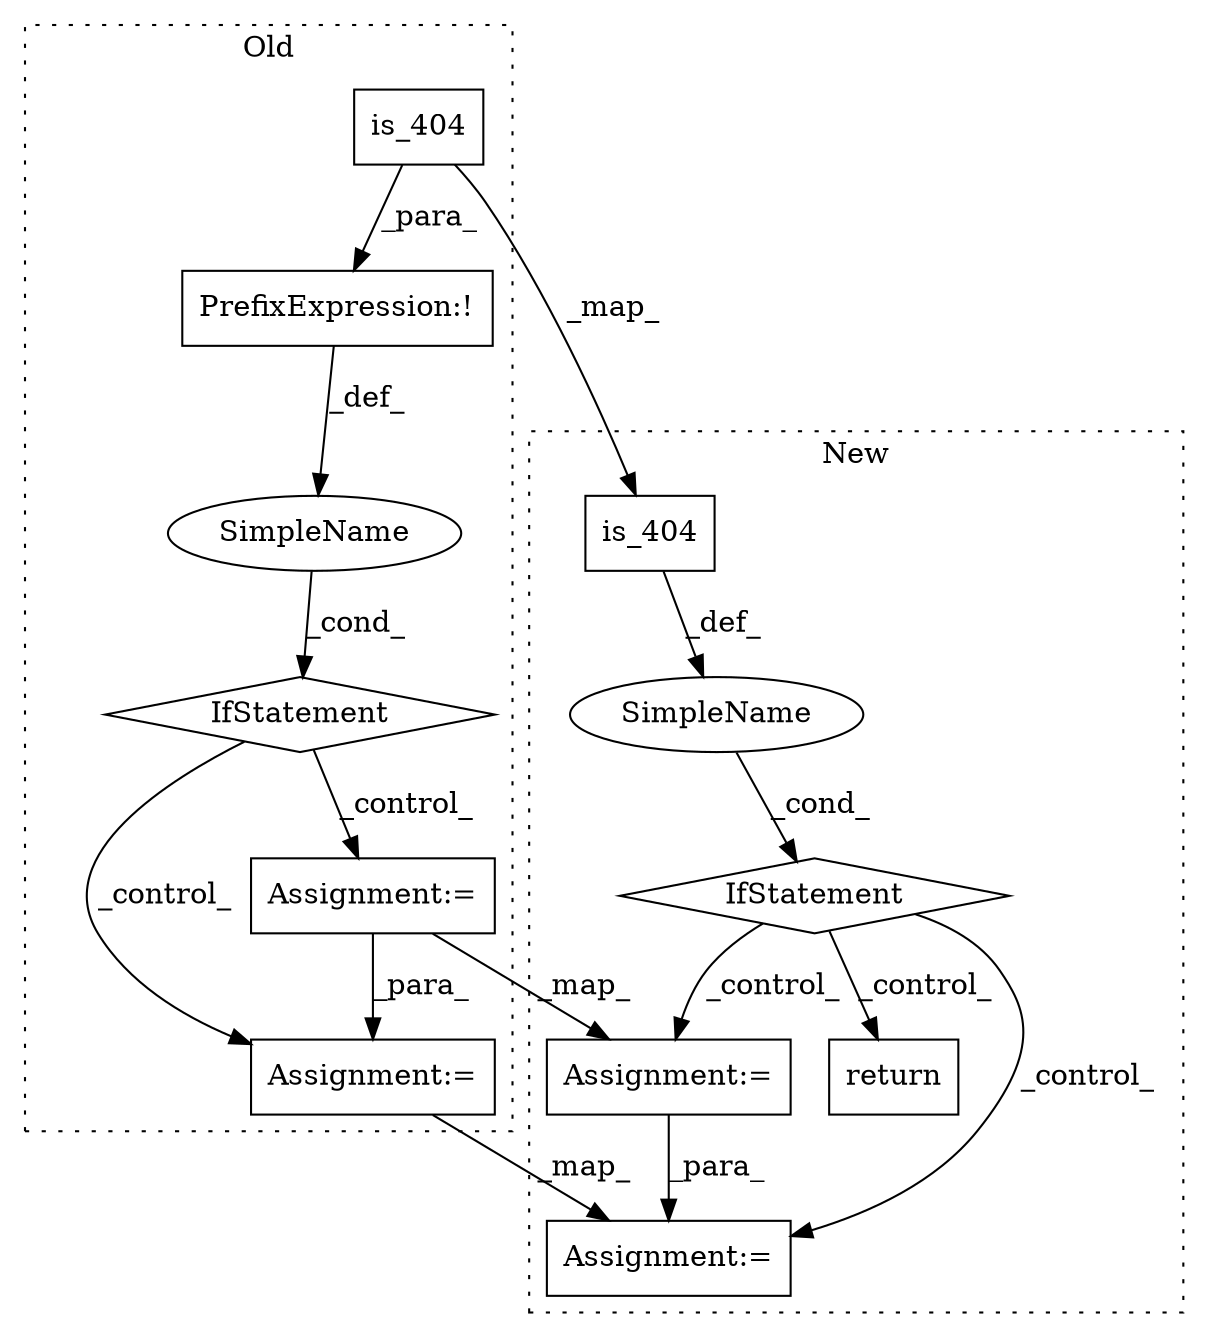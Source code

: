 digraph G {
subgraph cluster0 {
1 [label="is_404" a="32" s="1727,1750" l="7,1" shape="box"];
3 [label="PrefixExpression:!" a="38" s="1726" l="1" shape="box"];
5 [label="IfStatement" a="25" s="1722,1751" l="4,2" shape="diamond"];
8 [label="SimpleName" a="42" s="" l="" shape="ellipse"];
9 [label="Assignment:=" a="7" s="1822" l="1" shape="box"];
11 [label="Assignment:=" a="7" s="1888" l="1" shape="box"];
label = "Old";
style="dotted";
}
subgraph cluster1 {
2 [label="is_404" a="32" s="1802,1825" l="7,1" shape="box"];
4 [label="return" a="41" s="1836" l="7" shape="box"];
6 [label="IfStatement" a="25" s="1798,1826" l="4,2" shape="diamond"];
7 [label="SimpleName" a="42" s="" l="" shape="ellipse"];
10 [label="Assignment:=" a="7" s="1913" l="1" shape="box"];
12 [label="Assignment:=" a="7" s="1977" l="1" shape="box"];
label = "New";
style="dotted";
}
1 -> 3 [label="_para_"];
1 -> 2 [label="_map_"];
2 -> 7 [label="_def_"];
3 -> 8 [label="_def_"];
5 -> 9 [label="_control_"];
5 -> 11 [label="_control_"];
6 -> 4 [label="_control_"];
6 -> 12 [label="_control_"];
6 -> 10 [label="_control_"];
7 -> 6 [label="_cond_"];
8 -> 5 [label="_cond_"];
9 -> 10 [label="_map_"];
9 -> 11 [label="_para_"];
10 -> 12 [label="_para_"];
11 -> 12 [label="_map_"];
}